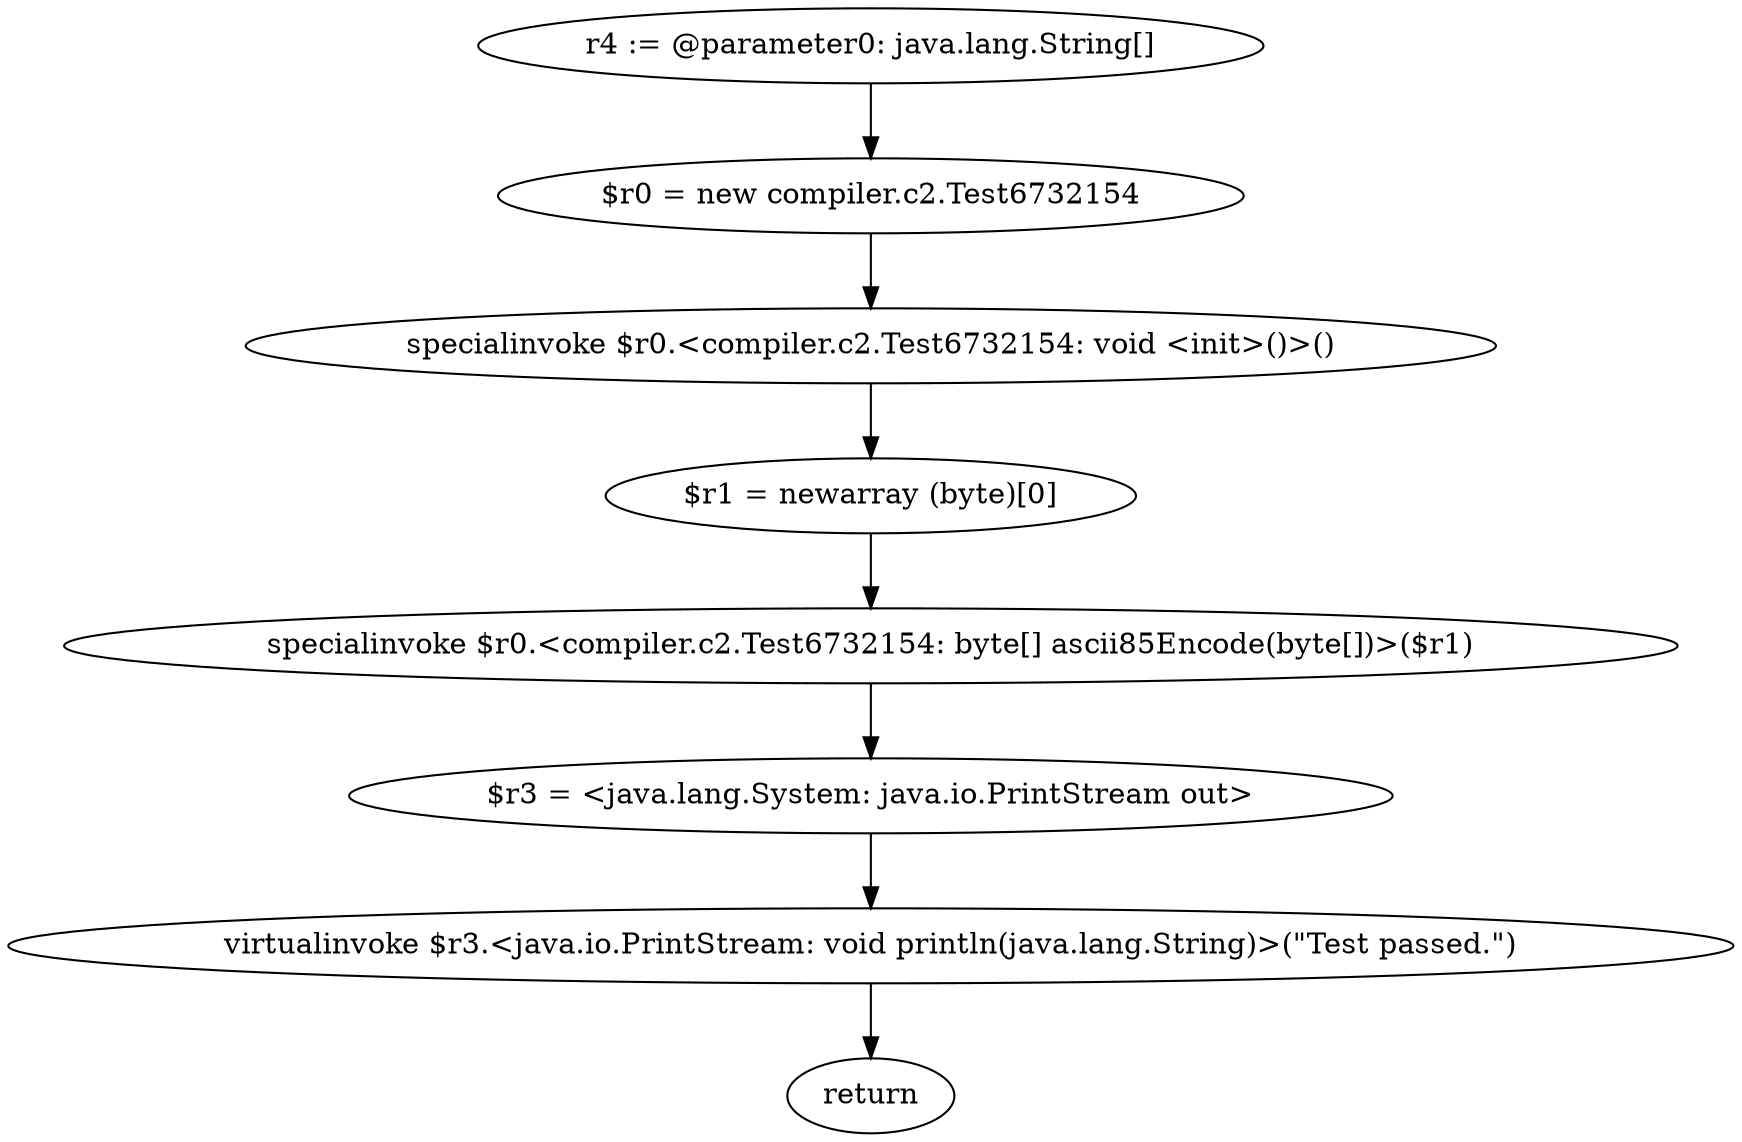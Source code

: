 digraph "unitGraph" {
    "r4 := @parameter0: java.lang.String[]"
    "$r0 = new compiler.c2.Test6732154"
    "specialinvoke $r0.<compiler.c2.Test6732154: void <init>()>()"
    "$r1 = newarray (byte)[0]"
    "specialinvoke $r0.<compiler.c2.Test6732154: byte[] ascii85Encode(byte[])>($r1)"
    "$r3 = <java.lang.System: java.io.PrintStream out>"
    "virtualinvoke $r3.<java.io.PrintStream: void println(java.lang.String)>(\"Test passed.\")"
    "return"
    "r4 := @parameter0: java.lang.String[]"->"$r0 = new compiler.c2.Test6732154";
    "$r0 = new compiler.c2.Test6732154"->"specialinvoke $r0.<compiler.c2.Test6732154: void <init>()>()";
    "specialinvoke $r0.<compiler.c2.Test6732154: void <init>()>()"->"$r1 = newarray (byte)[0]";
    "$r1 = newarray (byte)[0]"->"specialinvoke $r0.<compiler.c2.Test6732154: byte[] ascii85Encode(byte[])>($r1)";
    "specialinvoke $r0.<compiler.c2.Test6732154: byte[] ascii85Encode(byte[])>($r1)"->"$r3 = <java.lang.System: java.io.PrintStream out>";
    "$r3 = <java.lang.System: java.io.PrintStream out>"->"virtualinvoke $r3.<java.io.PrintStream: void println(java.lang.String)>(\"Test passed.\")";
    "virtualinvoke $r3.<java.io.PrintStream: void println(java.lang.String)>(\"Test passed.\")"->"return";
}
